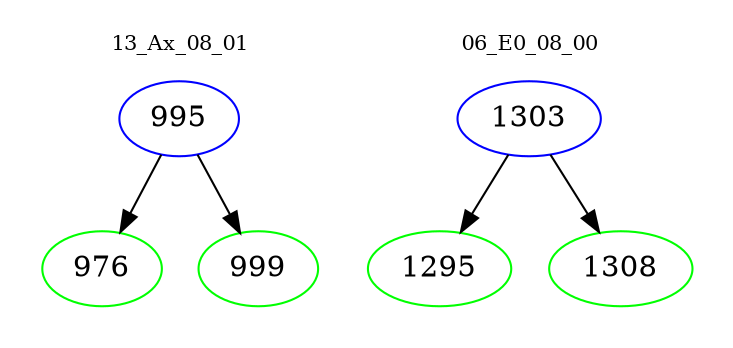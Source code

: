 digraph{
subgraph cluster_0 {
color = white
label = "13_Ax_08_01";
fontsize=10;
T0_995 [label="995", color="blue"]
T0_995 -> T0_976 [color="black"]
T0_976 [label="976", color="green"]
T0_995 -> T0_999 [color="black"]
T0_999 [label="999", color="green"]
}
subgraph cluster_1 {
color = white
label = "06_E0_08_00";
fontsize=10;
T1_1303 [label="1303", color="blue"]
T1_1303 -> T1_1295 [color="black"]
T1_1295 [label="1295", color="green"]
T1_1303 -> T1_1308 [color="black"]
T1_1308 [label="1308", color="green"]
}
}
